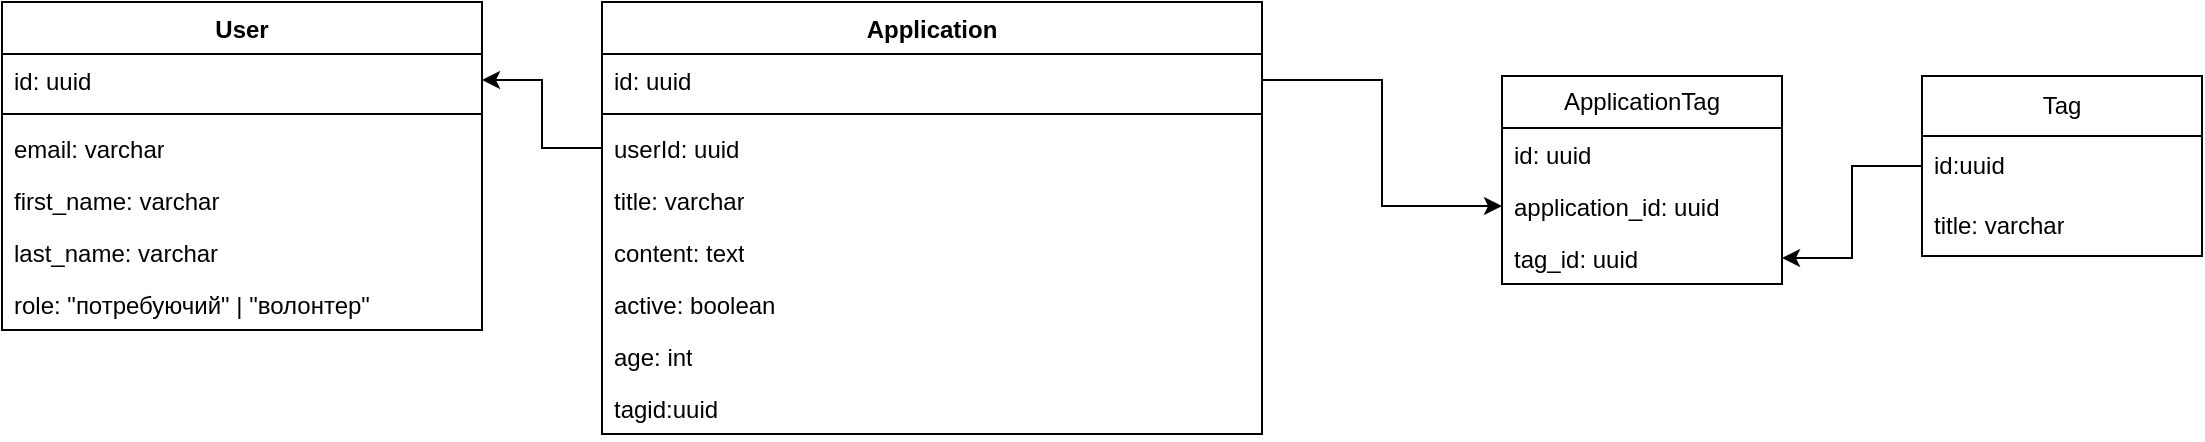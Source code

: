 <mxfile version="24.2.5" type="device">
  <diagram name="Page-1" id="Aj3-0K4Tdb-Eju3KWuvy">
    <mxGraphModel dx="1235" dy="614" grid="1" gridSize="10" guides="1" tooltips="1" connect="1" arrows="1" fold="1" page="1" pageScale="1" pageWidth="850" pageHeight="1100" math="0" shadow="0">
      <root>
        <mxCell id="0" />
        <mxCell id="1" parent="0" />
        <mxCell id="FGo2iHCOdMmPj0XYQEmh-3" value="User" style="swimlane;fontStyle=1;align=center;verticalAlign=top;childLayout=stackLayout;horizontal=1;startSize=26;horizontalStack=0;resizeParent=1;resizeParentMax=0;resizeLast=0;collapsible=1;marginBottom=0;whiteSpace=wrap;html=1;" parent="1" vertex="1">
          <mxGeometry x="200" y="80" width="240" height="164" as="geometry" />
        </mxCell>
        <mxCell id="FGo2iHCOdMmPj0XYQEmh-4" value="id: uuid" style="text;strokeColor=none;fillColor=none;align=left;verticalAlign=top;spacingLeft=4;spacingRight=4;overflow=hidden;rotatable=0;points=[[0,0.5],[1,0.5]];portConstraint=eastwest;whiteSpace=wrap;html=1;" parent="FGo2iHCOdMmPj0XYQEmh-3" vertex="1">
          <mxGeometry y="26" width="240" height="26" as="geometry" />
        </mxCell>
        <mxCell id="FGo2iHCOdMmPj0XYQEmh-5" value="" style="line;strokeWidth=1;fillColor=none;align=left;verticalAlign=middle;spacingTop=-1;spacingLeft=3;spacingRight=3;rotatable=0;labelPosition=right;points=[];portConstraint=eastwest;strokeColor=inherit;" parent="FGo2iHCOdMmPj0XYQEmh-3" vertex="1">
          <mxGeometry y="52" width="240" height="8" as="geometry" />
        </mxCell>
        <mxCell id="FGo2iHCOdMmPj0XYQEmh-22" value="email: varchar" style="text;strokeColor=none;fillColor=none;align=left;verticalAlign=top;spacingLeft=4;spacingRight=4;overflow=hidden;rotatable=0;points=[[0,0.5],[1,0.5]];portConstraint=eastwest;whiteSpace=wrap;html=1;" parent="FGo2iHCOdMmPj0XYQEmh-3" vertex="1">
          <mxGeometry y="60" width="240" height="26" as="geometry" />
        </mxCell>
        <mxCell id="FGo2iHCOdMmPj0XYQEmh-17" value="first_name: varchar" style="text;strokeColor=none;fillColor=none;align=left;verticalAlign=top;spacingLeft=4;spacingRight=4;overflow=hidden;rotatable=0;points=[[0,0.5],[1,0.5]];portConstraint=eastwest;whiteSpace=wrap;html=1;" parent="FGo2iHCOdMmPj0XYQEmh-3" vertex="1">
          <mxGeometry y="86" width="240" height="26" as="geometry" />
        </mxCell>
        <mxCell id="FGo2iHCOdMmPj0XYQEmh-6" value="last_name: varchar" style="text;strokeColor=none;fillColor=none;align=left;verticalAlign=top;spacingLeft=4;spacingRight=4;overflow=hidden;rotatable=0;points=[[0,0.5],[1,0.5]];portConstraint=eastwest;whiteSpace=wrap;html=1;" parent="FGo2iHCOdMmPj0XYQEmh-3" vertex="1">
          <mxGeometry y="112" width="240" height="26" as="geometry" />
        </mxCell>
        <mxCell id="FGo2iHCOdMmPj0XYQEmh-8" value="role: &quot;потребуючий&quot; | &quot;волонтер&quot;" style="text;strokeColor=none;fillColor=none;align=left;verticalAlign=top;spacingLeft=4;spacingRight=4;overflow=hidden;rotatable=0;points=[[0,0.5],[1,0.5]];portConstraint=eastwest;whiteSpace=wrap;html=1;" parent="FGo2iHCOdMmPj0XYQEmh-3" vertex="1">
          <mxGeometry y="138" width="240" height="26" as="geometry" />
        </mxCell>
        <mxCell id="FGo2iHCOdMmPj0XYQEmh-12" value="Application" style="swimlane;fontStyle=1;align=center;verticalAlign=top;childLayout=stackLayout;horizontal=1;startSize=26;horizontalStack=0;resizeParent=1;resizeParentMax=0;resizeLast=0;collapsible=1;marginBottom=0;whiteSpace=wrap;html=1;" parent="1" vertex="1">
          <mxGeometry x="500" y="80" width="330" height="216" as="geometry" />
        </mxCell>
        <mxCell id="FGo2iHCOdMmPj0XYQEmh-13" value="id: uuid" style="text;strokeColor=none;fillColor=none;align=left;verticalAlign=top;spacingLeft=4;spacingRight=4;overflow=hidden;rotatable=0;points=[[0,0.5],[1,0.5]];portConstraint=eastwest;whiteSpace=wrap;html=1;" parent="FGo2iHCOdMmPj0XYQEmh-12" vertex="1">
          <mxGeometry y="26" width="330" height="26" as="geometry" />
        </mxCell>
        <mxCell id="FGo2iHCOdMmPj0XYQEmh-14" value="" style="line;strokeWidth=1;fillColor=none;align=left;verticalAlign=middle;spacingTop=-1;spacingLeft=3;spacingRight=3;rotatable=0;labelPosition=right;points=[];portConstraint=eastwest;strokeColor=inherit;" parent="FGo2iHCOdMmPj0XYQEmh-12" vertex="1">
          <mxGeometry y="52" width="330" height="8" as="geometry" />
        </mxCell>
        <mxCell id="FGo2iHCOdMmPj0XYQEmh-15" value="userId: uuid" style="text;strokeColor=none;fillColor=none;align=left;verticalAlign=top;spacingLeft=4;spacingRight=4;overflow=hidden;rotatable=0;points=[[0,0.5],[1,0.5]];portConstraint=eastwest;whiteSpace=wrap;html=1;" parent="FGo2iHCOdMmPj0XYQEmh-12" vertex="1">
          <mxGeometry y="60" width="330" height="26" as="geometry" />
        </mxCell>
        <mxCell id="FGo2iHCOdMmPj0XYQEmh-19" value="title: varchar" style="text;strokeColor=none;fillColor=none;align=left;verticalAlign=top;spacingLeft=4;spacingRight=4;overflow=hidden;rotatable=0;points=[[0,0.5],[1,0.5]];portConstraint=eastwest;whiteSpace=wrap;html=1;" parent="FGo2iHCOdMmPj0XYQEmh-12" vertex="1">
          <mxGeometry y="86" width="330" height="26" as="geometry" />
        </mxCell>
        <mxCell id="FGo2iHCOdMmPj0XYQEmh-20" value="content: text" style="text;strokeColor=none;fillColor=none;align=left;verticalAlign=top;spacingLeft=4;spacingRight=4;overflow=hidden;rotatable=0;points=[[0,0.5],[1,0.5]];portConstraint=eastwest;whiteSpace=wrap;html=1;" parent="FGo2iHCOdMmPj0XYQEmh-12" vertex="1">
          <mxGeometry y="112" width="330" height="26" as="geometry" />
        </mxCell>
        <mxCell id="FGo2iHCOdMmPj0XYQEmh-23" value="active: boolean" style="text;strokeColor=none;fillColor=none;align=left;verticalAlign=top;spacingLeft=4;spacingRight=4;overflow=hidden;rotatable=0;points=[[0,0.5],[1,0.5]];portConstraint=eastwest;whiteSpace=wrap;html=1;" parent="FGo2iHCOdMmPj0XYQEmh-12" vertex="1">
          <mxGeometry y="138" width="330" height="26" as="geometry" />
        </mxCell>
        <mxCell id="T2LdffYJqQ4ByXM4lC4o-7" value="age: int" style="text;strokeColor=none;fillColor=none;align=left;verticalAlign=top;spacingLeft=4;spacingRight=4;overflow=hidden;rotatable=0;points=[[0,0.5],[1,0.5]];portConstraint=eastwest;whiteSpace=wrap;html=1;" parent="FGo2iHCOdMmPj0XYQEmh-12" vertex="1">
          <mxGeometry y="164" width="330" height="26" as="geometry" />
        </mxCell>
        <mxCell id="7YD2mCF_jJWsWlVh3B7F-5" value="tagid:uuid" style="text;strokeColor=none;fillColor=none;align=left;verticalAlign=top;spacingLeft=4;spacingRight=4;overflow=hidden;rotatable=0;points=[[0,0.5],[1,0.5]];portConstraint=eastwest;whiteSpace=wrap;html=1;" vertex="1" parent="FGo2iHCOdMmPj0XYQEmh-12">
          <mxGeometry y="190" width="330" height="26" as="geometry" />
        </mxCell>
        <mxCell id="FGo2iHCOdMmPj0XYQEmh-21" style="edgeStyle=orthogonalEdgeStyle;rounded=0;orthogonalLoop=1;jettySize=auto;html=1;exitX=0;exitY=0.5;exitDx=0;exitDy=0;entryX=1;entryY=0.5;entryDx=0;entryDy=0;" parent="1" source="FGo2iHCOdMmPj0XYQEmh-15" target="FGo2iHCOdMmPj0XYQEmh-4" edge="1">
          <mxGeometry relative="1" as="geometry" />
        </mxCell>
        <mxCell id="7YD2mCF_jJWsWlVh3B7F-1" value="Tag" style="swimlane;fontStyle=0;childLayout=stackLayout;horizontal=1;startSize=30;horizontalStack=0;resizeParent=1;resizeParentMax=0;resizeLast=0;collapsible=1;marginBottom=0;whiteSpace=wrap;html=1;" parent="1" vertex="1">
          <mxGeometry x="1160" y="117" width="140" height="90" as="geometry" />
        </mxCell>
        <mxCell id="7YD2mCF_jJWsWlVh3B7F-2" value="id:uuid" style="text;strokeColor=none;fillColor=none;align=left;verticalAlign=middle;spacingLeft=4;spacingRight=4;overflow=hidden;points=[[0,0.5],[1,0.5]];portConstraint=eastwest;rotatable=0;whiteSpace=wrap;html=1;" parent="7YD2mCF_jJWsWlVh3B7F-1" vertex="1">
          <mxGeometry y="30" width="140" height="30" as="geometry" />
        </mxCell>
        <mxCell id="7YD2mCF_jJWsWlVh3B7F-4" value="title: varchar" style="text;strokeColor=none;fillColor=none;align=left;verticalAlign=middle;spacingLeft=4;spacingRight=4;overflow=hidden;points=[[0,0.5],[1,0.5]];portConstraint=eastwest;rotatable=0;whiteSpace=wrap;html=1;" parent="7YD2mCF_jJWsWlVh3B7F-1" vertex="1">
          <mxGeometry y="60" width="140" height="30" as="geometry" />
        </mxCell>
        <mxCell id="6FVgqoNCt3XZNwOfio1J-1" value="ApplicationTag" style="swimlane;fontStyle=0;childLayout=stackLayout;horizontal=1;startSize=26;fillColor=none;horizontalStack=0;resizeParent=1;resizeParentMax=0;resizeLast=0;collapsible=1;marginBottom=0;whiteSpace=wrap;html=1;" vertex="1" parent="1">
          <mxGeometry x="950" y="117" width="140" height="104" as="geometry" />
        </mxCell>
        <mxCell id="6FVgqoNCt3XZNwOfio1J-2" value="id: uuid" style="text;strokeColor=none;fillColor=none;align=left;verticalAlign=top;spacingLeft=4;spacingRight=4;overflow=hidden;rotatable=0;points=[[0,0.5],[1,0.5]];portConstraint=eastwest;whiteSpace=wrap;html=1;" vertex="1" parent="6FVgqoNCt3XZNwOfio1J-1">
          <mxGeometry y="26" width="140" height="26" as="geometry" />
        </mxCell>
        <mxCell id="6FVgqoNCt3XZNwOfio1J-3" value="application_id: uuid" style="text;strokeColor=none;fillColor=none;align=left;verticalAlign=top;spacingLeft=4;spacingRight=4;overflow=hidden;rotatable=0;points=[[0,0.5],[1,0.5]];portConstraint=eastwest;whiteSpace=wrap;html=1;" vertex="1" parent="6FVgqoNCt3XZNwOfio1J-1">
          <mxGeometry y="52" width="140" height="26" as="geometry" />
        </mxCell>
        <mxCell id="6FVgqoNCt3XZNwOfio1J-4" value="tag_id: uuid" style="text;strokeColor=none;fillColor=none;align=left;verticalAlign=top;spacingLeft=4;spacingRight=4;overflow=hidden;rotatable=0;points=[[0,0.5],[1,0.5]];portConstraint=eastwest;whiteSpace=wrap;html=1;" vertex="1" parent="6FVgqoNCt3XZNwOfio1J-1">
          <mxGeometry y="78" width="140" height="26" as="geometry" />
        </mxCell>
        <mxCell id="6FVgqoNCt3XZNwOfio1J-5" style="edgeStyle=orthogonalEdgeStyle;rounded=0;orthogonalLoop=1;jettySize=auto;html=1;exitX=1;exitY=0.5;exitDx=0;exitDy=0;entryX=0;entryY=0.5;entryDx=0;entryDy=0;" edge="1" parent="1" source="FGo2iHCOdMmPj0XYQEmh-13" target="6FVgqoNCt3XZNwOfio1J-3">
          <mxGeometry relative="1" as="geometry" />
        </mxCell>
        <mxCell id="6FVgqoNCt3XZNwOfio1J-6" style="edgeStyle=orthogonalEdgeStyle;rounded=0;orthogonalLoop=1;jettySize=auto;html=1;exitX=0;exitY=0.5;exitDx=0;exitDy=0;entryX=1;entryY=0.5;entryDx=0;entryDy=0;" edge="1" parent="1" source="7YD2mCF_jJWsWlVh3B7F-2" target="6FVgqoNCt3XZNwOfio1J-4">
          <mxGeometry relative="1" as="geometry" />
        </mxCell>
      </root>
    </mxGraphModel>
  </diagram>
</mxfile>
